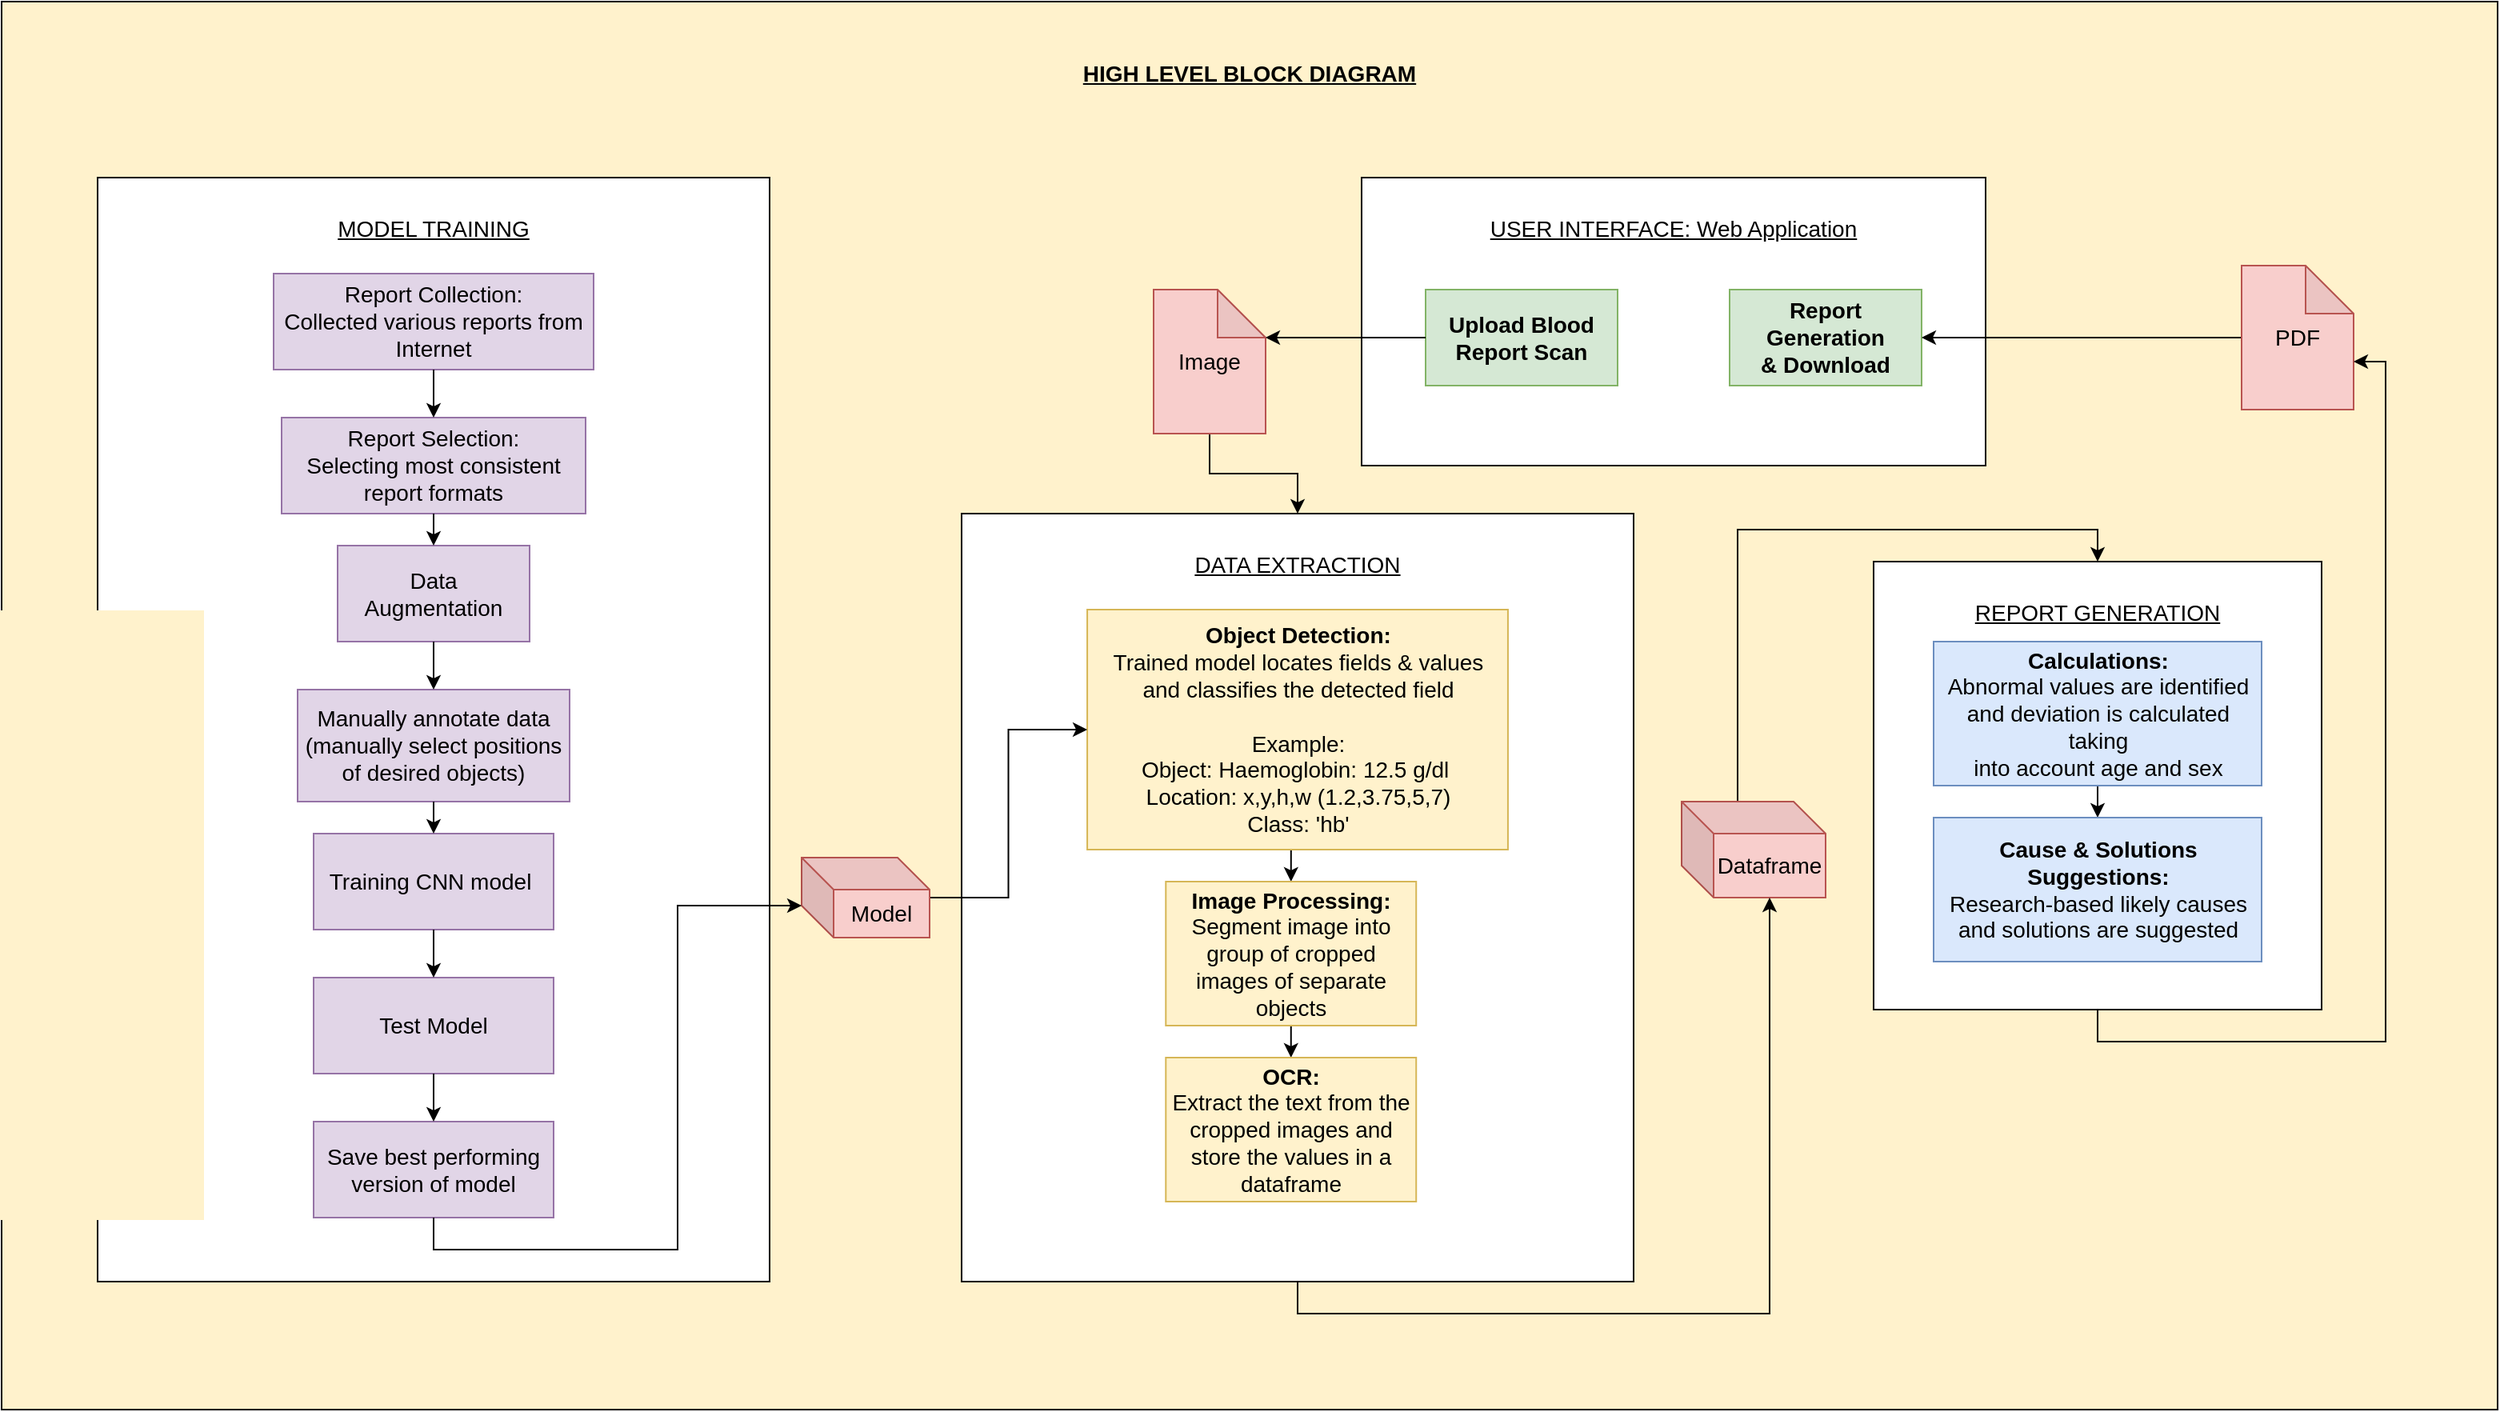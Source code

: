 <mxfile version="21.1.5" type="device" pages="3">
  <diagram name="BlockDiagram" id="-w0it-JX62FJ3vuO96YZ">
    <mxGraphModel dx="2464" dy="2055" grid="1" gridSize="10" guides="1" tooltips="1" connect="1" arrows="1" fold="1" page="1" pageScale="1" pageWidth="850" pageHeight="1100" math="0" shadow="0">
      <root>
        <mxCell id="0" />
        <mxCell id="1" parent="0" />
        <mxCell id="vySa6Y8cVNY4edWB1ZwU-48" value="" style="group" parent="1" vertex="1" connectable="0">
          <mxGeometry x="-480" y="-80" width="1560" height="880" as="geometry" />
        </mxCell>
        <mxCell id="vySa6Y8cVNY4edWB1ZwU-1" value="" style="rounded=0;whiteSpace=wrap;html=1;fillColor=#FFF2CC;fontSize=14;" parent="vySa6Y8cVNY4edWB1ZwU-48" vertex="1">
          <mxGeometry width="1560" height="880" as="geometry" />
        </mxCell>
        <mxCell id="vySa6Y8cVNY4edWB1ZwU-2" value="" style="group;fillColor=#DAE8FC;strokeColor=#6c8ebf;fontSize=14;" parent="vySa6Y8cVNY4edWB1ZwU-48" vertex="1" connectable="0">
          <mxGeometry x="850" y="110" width="390" height="180" as="geometry" />
        </mxCell>
        <mxCell id="vySa6Y8cVNY4edWB1ZwU-3" value="" style="group;fillColor=#f8cecc;strokeColor=#b85450;fontSize=14;" parent="vySa6Y8cVNY4edWB1ZwU-2" vertex="1" connectable="0">
          <mxGeometry width="390" height="180" as="geometry" />
        </mxCell>
        <mxCell id="vySa6Y8cVNY4edWB1ZwU-4" value="&lt;u style=&quot;font-size: 14px;&quot;&gt;&lt;br style=&quot;font-size: 14px;&quot;&gt;USER INTERFACE: Web Application&lt;/u&gt;" style="rounded=0;whiteSpace=wrap;html=1;verticalAlign=top;fontSize=14;" parent="vySa6Y8cVNY4edWB1ZwU-3" vertex="1">
          <mxGeometry width="390" height="180" as="geometry" />
        </mxCell>
        <mxCell id="vySa6Y8cVNY4edWB1ZwU-5" value="&lt;b style=&quot;font-size: 14px;&quot;&gt;Upload Blood &lt;br style=&quot;font-size: 14px;&quot;&gt;Report Scan&lt;/b&gt;" style="rounded=0;whiteSpace=wrap;html=1;fillColor=#d5e8d4;strokeColor=#82b366;fontSize=14;" parent="vySa6Y8cVNY4edWB1ZwU-3" vertex="1">
          <mxGeometry x="40" y="70" width="120" height="60" as="geometry" />
        </mxCell>
        <mxCell id="vySa6Y8cVNY4edWB1ZwU-6" value="&lt;b style=&quot;font-size: 14px;&quot;&gt;Report Generation &lt;br style=&quot;font-size: 14px;&quot;&gt;&amp;amp; Download&lt;/b&gt;" style="rounded=0;whiteSpace=wrap;html=1;fillColor=#d5e8d4;strokeColor=#82b366;fontSize=14;" parent="vySa6Y8cVNY4edWB1ZwU-3" vertex="1">
          <mxGeometry x="230" y="70" width="120" height="60" as="geometry" />
        </mxCell>
        <mxCell id="vySa6Y8cVNY4edWB1ZwU-7" value="" style="group;fontSize=14;" parent="vySa6Y8cVNY4edWB1ZwU-48" vertex="1" connectable="0">
          <mxGeometry x="600" y="320" width="420" height="480" as="geometry" />
        </mxCell>
        <mxCell id="vySa6Y8cVNY4edWB1ZwU-8" value="" style="group;fontSize=14;" parent="vySa6Y8cVNY4edWB1ZwU-7" vertex="1" connectable="0">
          <mxGeometry width="420" height="480" as="geometry" />
        </mxCell>
        <mxCell id="vySa6Y8cVNY4edWB1ZwU-9" value="&lt;u style=&quot;font-size: 14px;&quot;&gt;&lt;br style=&quot;font-size: 14px;&quot;&gt;DATA EXTRACTION&lt;/u&gt;" style="rounded=0;whiteSpace=wrap;html=1;verticalAlign=top;fontSize=14;" parent="vySa6Y8cVNY4edWB1ZwU-8" vertex="1">
          <mxGeometry width="420" height="480" as="geometry" />
        </mxCell>
        <mxCell id="vySa6Y8cVNY4edWB1ZwU-10" style="edgeStyle=orthogonalEdgeStyle;rounded=0;orthogonalLoop=1;jettySize=auto;html=1;exitX=0.5;exitY=1;exitDx=0;exitDy=0;entryX=0.5;entryY=0;entryDx=0;entryDy=0;fontSize=14;" parent="vySa6Y8cVNY4edWB1ZwU-8" source="vySa6Y8cVNY4edWB1ZwU-11" target="vySa6Y8cVNY4edWB1ZwU-13" edge="1">
          <mxGeometry relative="1" as="geometry" />
        </mxCell>
        <mxCell id="vySa6Y8cVNY4edWB1ZwU-11" value="&lt;b style=&quot;font-size: 14px;&quot;&gt;Object Detection:&lt;/b&gt; &lt;br style=&quot;font-size: 14px;&quot;&gt;Trained model locates fields &amp;amp; values and classifies the detected field&lt;br style=&quot;font-size: 14px;&quot;&gt;&lt;br style=&quot;font-size: 14px;&quot;&gt;Example:&lt;br style=&quot;font-size: 14px;&quot;&gt;Object: Haemoglobin: 12.5 g/dl&amp;nbsp;&lt;br style=&quot;font-size: 14px;&quot;&gt;Location: x,y,h,w (1.2,3.75,5,7)&lt;br style=&quot;font-size: 14px;&quot;&gt;Class: &#39;hb&#39;" style="rounded=0;whiteSpace=wrap;html=1;fillColor=#fff2cc;strokeColor=#d6b656;fontSize=14;spacing=5;" parent="vySa6Y8cVNY4edWB1ZwU-8" vertex="1">
          <mxGeometry x="78.53" y="60" width="262.94" height="150" as="geometry" />
        </mxCell>
        <mxCell id="vySa6Y8cVNY4edWB1ZwU-12" style="edgeStyle=orthogonalEdgeStyle;rounded=0;orthogonalLoop=1;jettySize=auto;html=1;exitX=0.5;exitY=1;exitDx=0;exitDy=0;entryX=0.5;entryY=0;entryDx=0;entryDy=0;fontSize=14;" parent="vySa6Y8cVNY4edWB1ZwU-8" source="vySa6Y8cVNY4edWB1ZwU-13" target="vySa6Y8cVNY4edWB1ZwU-14" edge="1">
          <mxGeometry relative="1" as="geometry" />
        </mxCell>
        <mxCell id="vySa6Y8cVNY4edWB1ZwU-13" value="&lt;b style=&quot;font-size: 14px;&quot;&gt;Image Processing: &lt;/b&gt;&lt;br style=&quot;font-size: 14px;&quot;&gt;Segment image into group of cropped images of separate objects" style="rounded=0;whiteSpace=wrap;html=1;fillColor=#fff2cc;strokeColor=#d6b656;fontSize=14;" parent="vySa6Y8cVNY4edWB1ZwU-8" vertex="1">
          <mxGeometry x="127.647" y="230" width="156.471" height="90" as="geometry" />
        </mxCell>
        <mxCell id="vySa6Y8cVNY4edWB1ZwU-14" value="&lt;b style=&quot;font-size: 14px;&quot;&gt;OCR:&lt;/b&gt; &lt;br style=&quot;font-size: 14px;&quot;&gt;Extract the text from the cropped images and store the values in a dataframe" style="rounded=0;whiteSpace=wrap;html=1;fillColor=#fff2cc;strokeColor=#d6b656;fontSize=14;" parent="vySa6Y8cVNY4edWB1ZwU-8" vertex="1">
          <mxGeometry x="127.647" y="340" width="156.471" height="90" as="geometry" />
        </mxCell>
        <mxCell id="vySa6Y8cVNY4edWB1ZwU-15" value="" style="group;fillColor=#d5e8d4;strokeColor=#82b366;fillStyle=solid;fontSize=14;" parent="vySa6Y8cVNY4edWB1ZwU-48" vertex="1" connectable="0">
          <mxGeometry x="1170" y="350" width="280" height="280" as="geometry" />
        </mxCell>
        <mxCell id="vySa6Y8cVNY4edWB1ZwU-16" value="&lt;u style=&quot;font-size: 14px;&quot;&gt;&lt;br style=&quot;font-size: 14px;&quot;&gt;REPORT GENERATION&lt;/u&gt;" style="rounded=0;whiteSpace=wrap;html=1;verticalAlign=top;fontSize=14;" parent="vySa6Y8cVNY4edWB1ZwU-15" vertex="1">
          <mxGeometry width="280" height="280" as="geometry" />
        </mxCell>
        <mxCell id="vySa6Y8cVNY4edWB1ZwU-17" style="edgeStyle=orthogonalEdgeStyle;rounded=0;orthogonalLoop=1;jettySize=auto;html=1;exitX=0.5;exitY=1;exitDx=0;exitDy=0;entryX=0.5;entryY=0;entryDx=0;entryDy=0;fontSize=14;" parent="vySa6Y8cVNY4edWB1ZwU-15" source="vySa6Y8cVNY4edWB1ZwU-18" target="vySa6Y8cVNY4edWB1ZwU-19" edge="1">
          <mxGeometry relative="1" as="geometry" />
        </mxCell>
        <mxCell id="vySa6Y8cVNY4edWB1ZwU-18" value="&lt;b style=&quot;font-size: 14px;&quot;&gt;Calculations: &lt;br style=&quot;font-size: 14px;&quot;&gt;&lt;/b&gt;Abnormal values are identified &lt;br style=&quot;font-size: 14px;&quot;&gt;and deviation is calculated taking &lt;br style=&quot;font-size: 14px;&quot;&gt;into account age and sex" style="rounded=0;whiteSpace=wrap;html=1;fillColor=#dae8fc;strokeColor=#6c8ebf;fontSize=14;" parent="vySa6Y8cVNY4edWB1ZwU-15" vertex="1">
          <mxGeometry x="37.5" y="50" width="205" height="90" as="geometry" />
        </mxCell>
        <mxCell id="vySa6Y8cVNY4edWB1ZwU-19" value="&lt;b style=&quot;font-size: 14px;&quot;&gt;Cause &amp;amp; Solutions Suggestions: &lt;br style=&quot;font-size: 14px;&quot;&gt;&lt;/b&gt;Research-based likely causes and solutions are suggested" style="rounded=0;whiteSpace=wrap;html=1;fillColor=#dae8fc;strokeColor=#6c8ebf;fontSize=14;" parent="vySa6Y8cVNY4edWB1ZwU-15" vertex="1">
          <mxGeometry x="37.5" y="160" width="205" height="90" as="geometry" />
        </mxCell>
        <mxCell id="vySa6Y8cVNY4edWB1ZwU-20" style="edgeStyle=orthogonalEdgeStyle;rounded=0;orthogonalLoop=1;jettySize=auto;html=1;exitX=0.5;exitY=1;exitDx=0;exitDy=0;exitPerimeter=0;fontSize=14;" parent="vySa6Y8cVNY4edWB1ZwU-48" source="vySa6Y8cVNY4edWB1ZwU-21" target="vySa6Y8cVNY4edWB1ZwU-9" edge="1">
          <mxGeometry relative="1" as="geometry" />
        </mxCell>
        <mxCell id="vySa6Y8cVNY4edWB1ZwU-21" value="Image" style="shape=note;whiteSpace=wrap;html=1;backgroundOutline=1;darkOpacity=0.05;fillColor=#f8cecc;strokeColor=#b85450;fontSize=14;" parent="vySa6Y8cVNY4edWB1ZwU-48" vertex="1">
          <mxGeometry x="720" y="180" width="70" height="90" as="geometry" />
        </mxCell>
        <mxCell id="vySa6Y8cVNY4edWB1ZwU-22" style="edgeStyle=orthogonalEdgeStyle;rounded=0;orthogonalLoop=1;jettySize=auto;html=1;entryX=1;entryY=0.5;entryDx=0;entryDy=0;fontSize=14;" parent="vySa6Y8cVNY4edWB1ZwU-48" source="vySa6Y8cVNY4edWB1ZwU-23" target="vySa6Y8cVNY4edWB1ZwU-6" edge="1">
          <mxGeometry relative="1" as="geometry" />
        </mxCell>
        <mxCell id="vySa6Y8cVNY4edWB1ZwU-23" value="PDF" style="shape=note;whiteSpace=wrap;html=1;backgroundOutline=1;darkOpacity=0.05;fillColor=#f8cecc;strokeColor=#b85450;fontSize=14;" parent="vySa6Y8cVNY4edWB1ZwU-48" vertex="1">
          <mxGeometry x="1400" y="165" width="70" height="90" as="geometry" />
        </mxCell>
        <mxCell id="vySa6Y8cVNY4edWB1ZwU-24" style="edgeStyle=orthogonalEdgeStyle;rounded=0;orthogonalLoop=1;jettySize=auto;html=1;exitX=0;exitY=0;exitDx=35;exitDy=0;exitPerimeter=0;entryX=0.5;entryY=0;entryDx=0;entryDy=0;fontSize=14;" parent="vySa6Y8cVNY4edWB1ZwU-48" source="vySa6Y8cVNY4edWB1ZwU-25" target="vySa6Y8cVNY4edWB1ZwU-16" edge="1">
          <mxGeometry relative="1" as="geometry" />
        </mxCell>
        <mxCell id="vySa6Y8cVNY4edWB1ZwU-25" value="Dataframe" style="shape=cube;whiteSpace=wrap;html=1;boundedLbl=1;backgroundOutline=1;darkOpacity=0.05;darkOpacity2=0.1;fillColor=#f8cecc;strokeColor=#b85450;fontSize=14;" parent="vySa6Y8cVNY4edWB1ZwU-48" vertex="1">
          <mxGeometry x="1050" y="500" width="90" height="60" as="geometry" />
        </mxCell>
        <mxCell id="vySa6Y8cVNY4edWB1ZwU-26" style="edgeStyle=orthogonalEdgeStyle;rounded=0;orthogonalLoop=1;jettySize=auto;html=1;exitX=0;exitY=0.5;exitDx=0;exitDy=0;entryX=0;entryY=0;entryDx=70;entryDy=30;entryPerimeter=0;fontSize=14;" parent="vySa6Y8cVNY4edWB1ZwU-48" source="vySa6Y8cVNY4edWB1ZwU-5" target="vySa6Y8cVNY4edWB1ZwU-21" edge="1">
          <mxGeometry relative="1" as="geometry" />
        </mxCell>
        <mxCell id="vySa6Y8cVNY4edWB1ZwU-27" style="edgeStyle=orthogonalEdgeStyle;rounded=0;orthogonalLoop=1;jettySize=auto;html=1;exitX=0.5;exitY=1;exitDx=0;exitDy=0;entryX=0;entryY=0;entryDx=55;entryDy=60;entryPerimeter=0;fontSize=14;" parent="vySa6Y8cVNY4edWB1ZwU-48" source="vySa6Y8cVNY4edWB1ZwU-9" target="vySa6Y8cVNY4edWB1ZwU-25" edge="1">
          <mxGeometry relative="1" as="geometry" />
        </mxCell>
        <mxCell id="vySa6Y8cVNY4edWB1ZwU-28" style="edgeStyle=orthogonalEdgeStyle;rounded=0;orthogonalLoop=1;jettySize=auto;html=1;exitX=0.5;exitY=1;exitDx=0;exitDy=0;entryX=0;entryY=0;entryDx=70;entryDy=60;entryPerimeter=0;fontSize=14;" parent="vySa6Y8cVNY4edWB1ZwU-48" source="vySa6Y8cVNY4edWB1ZwU-16" target="vySa6Y8cVNY4edWB1ZwU-23" edge="1">
          <mxGeometry relative="1" as="geometry">
            <mxPoint x="1440" y="270" as="targetPoint" />
          </mxGeometry>
        </mxCell>
        <mxCell id="vySa6Y8cVNY4edWB1ZwU-29" value="&lt;b style=&quot;font-size: 14px;&quot;&gt;&lt;font style=&quot;font-size: 14px;&quot;&gt;HIGH LEVEL BLOCK DIAGRAM&lt;/font&gt;&lt;/b&gt;" style="text;strokeColor=none;align=center;fillColor=none;html=1;verticalAlign=middle;whiteSpace=wrap;rounded=0;fontStyle=4;fontSize=14;" parent="vySa6Y8cVNY4edWB1ZwU-48" vertex="1">
          <mxGeometry x="635" y="30" width="290" height="30" as="geometry" />
        </mxCell>
        <mxCell id="vySa6Y8cVNY4edWB1ZwU-30" value="" style="group;fontSize=14;" parent="vySa6Y8cVNY4edWB1ZwU-48" vertex="1" connectable="0">
          <mxGeometry x="60" y="110" width="420" height="690" as="geometry" />
        </mxCell>
        <mxCell id="vySa6Y8cVNY4edWB1ZwU-31" value="&lt;u style=&quot;font-size: 14px;&quot;&gt;&lt;br style=&quot;font-size: 14px;&quot;&gt;MODEL TRAINING&lt;/u&gt;" style="rounded=0;whiteSpace=wrap;html=1;verticalAlign=top;fontSize=14;" parent="vySa6Y8cVNY4edWB1ZwU-30" vertex="1">
          <mxGeometry width="420" height="690" as="geometry" />
        </mxCell>
        <mxCell id="vySa6Y8cVNY4edWB1ZwU-32" value="Report Collection:&lt;br style=&quot;font-size: 14px;&quot;&gt;Collected various reports from Internet" style="rounded=0;whiteSpace=wrap;html=1;fillColor=#e1d5e7;strokeColor=#9673a6;fontSize=14;" parent="vySa6Y8cVNY4edWB1ZwU-30" vertex="1">
          <mxGeometry x="110" y="60" width="200" height="60" as="geometry" />
        </mxCell>
        <mxCell id="vySa6Y8cVNY4edWB1ZwU-33" value="Report Selection:&lt;br style=&quot;font-size: 14px;&quot;&gt;Selecting most consistent report formats" style="rounded=0;whiteSpace=wrap;html=1;fillColor=#e1d5e7;strokeColor=#9673a6;fontSize=14;" parent="vySa6Y8cVNY4edWB1ZwU-30" vertex="1">
          <mxGeometry x="115" y="150" width="190" height="60" as="geometry" />
        </mxCell>
        <mxCell id="vySa6Y8cVNY4edWB1ZwU-34" style="edgeStyle=orthogonalEdgeStyle;rounded=0;orthogonalLoop=1;jettySize=auto;html=1;exitX=0.5;exitY=1;exitDx=0;exitDy=0;entryX=0.5;entryY=0;entryDx=0;entryDy=0;fontSize=14;" parent="vySa6Y8cVNY4edWB1ZwU-30" source="vySa6Y8cVNY4edWB1ZwU-32" target="vySa6Y8cVNY4edWB1ZwU-33" edge="1">
          <mxGeometry relative="1" as="geometry" />
        </mxCell>
        <mxCell id="vySa6Y8cVNY4edWB1ZwU-35" value="Data Augmentation" style="rounded=0;whiteSpace=wrap;html=1;fillColor=#e1d5e7;strokeColor=#9673a6;fontSize=14;" parent="vySa6Y8cVNY4edWB1ZwU-30" vertex="1">
          <mxGeometry x="150" y="230" width="120" height="60" as="geometry" />
        </mxCell>
        <mxCell id="vySa6Y8cVNY4edWB1ZwU-36" style="edgeStyle=orthogonalEdgeStyle;rounded=0;orthogonalLoop=1;jettySize=auto;html=1;exitX=0.5;exitY=1;exitDx=0;exitDy=0;entryX=0.5;entryY=0;entryDx=0;entryDy=0;fontSize=14;" parent="vySa6Y8cVNY4edWB1ZwU-30" source="vySa6Y8cVNY4edWB1ZwU-33" target="vySa6Y8cVNY4edWB1ZwU-35" edge="1">
          <mxGeometry relative="1" as="geometry" />
        </mxCell>
        <mxCell id="vySa6Y8cVNY4edWB1ZwU-37" value="Manually annotate data (manually select positions of desired objects)" style="rounded=0;whiteSpace=wrap;html=1;fillColor=#e1d5e7;strokeColor=#9673a6;fontSize=14;" parent="vySa6Y8cVNY4edWB1ZwU-30" vertex="1">
          <mxGeometry x="125" y="320" width="170" height="70" as="geometry" />
        </mxCell>
        <mxCell id="vySa6Y8cVNY4edWB1ZwU-38" style="edgeStyle=orthogonalEdgeStyle;rounded=0;orthogonalLoop=1;jettySize=auto;html=1;exitX=0.5;exitY=1;exitDx=0;exitDy=0;entryX=0.5;entryY=0;entryDx=0;entryDy=0;fontSize=14;" parent="vySa6Y8cVNY4edWB1ZwU-30" source="vySa6Y8cVNY4edWB1ZwU-35" target="vySa6Y8cVNY4edWB1ZwU-37" edge="1">
          <mxGeometry relative="1" as="geometry" />
        </mxCell>
        <mxCell id="vySa6Y8cVNY4edWB1ZwU-39" value="Training CNN model&amp;nbsp;" style="rounded=0;whiteSpace=wrap;html=1;fillColor=#e1d5e7;strokeColor=#9673a6;fontSize=14;" parent="vySa6Y8cVNY4edWB1ZwU-30" vertex="1">
          <mxGeometry x="135" y="410" width="150" height="60" as="geometry" />
        </mxCell>
        <mxCell id="vySa6Y8cVNY4edWB1ZwU-40" style="edgeStyle=orthogonalEdgeStyle;rounded=0;orthogonalLoop=1;jettySize=auto;html=1;exitX=0.5;exitY=1;exitDx=0;exitDy=0;entryX=0.5;entryY=0;entryDx=0;entryDy=0;fontSize=14;" parent="vySa6Y8cVNY4edWB1ZwU-30" source="vySa6Y8cVNY4edWB1ZwU-37" target="vySa6Y8cVNY4edWB1ZwU-39" edge="1">
          <mxGeometry relative="1" as="geometry" />
        </mxCell>
        <mxCell id="vySa6Y8cVNY4edWB1ZwU-41" value="Test Model" style="rounded=0;whiteSpace=wrap;html=1;fillColor=#e1d5e7;strokeColor=#9673a6;fontSize=14;" parent="vySa6Y8cVNY4edWB1ZwU-30" vertex="1">
          <mxGeometry x="135" y="500" width="150" height="60" as="geometry" />
        </mxCell>
        <mxCell id="vySa6Y8cVNY4edWB1ZwU-42" style="edgeStyle=orthogonalEdgeStyle;rounded=0;orthogonalLoop=1;jettySize=auto;html=1;exitX=0.5;exitY=1;exitDx=0;exitDy=0;entryX=0.5;entryY=0;entryDx=0;entryDy=0;fontSize=14;" parent="vySa6Y8cVNY4edWB1ZwU-30" source="vySa6Y8cVNY4edWB1ZwU-39" target="vySa6Y8cVNY4edWB1ZwU-41" edge="1">
          <mxGeometry relative="1" as="geometry" />
        </mxCell>
        <mxCell id="vySa6Y8cVNY4edWB1ZwU-43" value="Save best performing version of model" style="rounded=0;whiteSpace=wrap;html=1;fillColor=#e1d5e7;strokeColor=#9673a6;fontSize=14;" parent="vySa6Y8cVNY4edWB1ZwU-30" vertex="1">
          <mxGeometry x="135" y="590" width="150" height="60" as="geometry" />
        </mxCell>
        <mxCell id="vySa6Y8cVNY4edWB1ZwU-44" style="edgeStyle=orthogonalEdgeStyle;rounded=0;orthogonalLoop=1;jettySize=auto;html=1;exitX=0.5;exitY=1;exitDx=0;exitDy=0;entryX=0.5;entryY=0;entryDx=0;entryDy=0;fontSize=14;" parent="vySa6Y8cVNY4edWB1ZwU-30" source="vySa6Y8cVNY4edWB1ZwU-41" target="vySa6Y8cVNY4edWB1ZwU-43" edge="1">
          <mxGeometry relative="1" as="geometry" />
        </mxCell>
        <mxCell id="vySa6Y8cVNY4edWB1ZwU-45" style="edgeStyle=orthogonalEdgeStyle;rounded=0;orthogonalLoop=1;jettySize=auto;html=1;entryX=0;entryY=0.5;entryDx=0;entryDy=0;fontSize=14;" parent="vySa6Y8cVNY4edWB1ZwU-48" source="vySa6Y8cVNY4edWB1ZwU-46" target="vySa6Y8cVNY4edWB1ZwU-11" edge="1">
          <mxGeometry relative="1" as="geometry" />
        </mxCell>
        <mxCell id="vySa6Y8cVNY4edWB1ZwU-46" value="Model" style="shape=cube;whiteSpace=wrap;html=1;boundedLbl=1;backgroundOutline=1;darkOpacity=0.05;darkOpacity2=0.1;fillColor=#f8cecc;strokeColor=#b85450;fontSize=14;" parent="vySa6Y8cVNY4edWB1ZwU-48" vertex="1">
          <mxGeometry x="500" y="535" width="80" height="50" as="geometry" />
        </mxCell>
        <mxCell id="vySa6Y8cVNY4edWB1ZwU-47" style="edgeStyle=orthogonalEdgeStyle;rounded=0;orthogonalLoop=1;jettySize=auto;html=1;exitX=0.5;exitY=1;exitDx=0;exitDy=0;entryX=0;entryY=0;entryDx=0;entryDy=30;entryPerimeter=0;fontSize=14;" parent="vySa6Y8cVNY4edWB1ZwU-48" source="vySa6Y8cVNY4edWB1ZwU-43" target="vySa6Y8cVNY4edWB1ZwU-46" edge="1">
          <mxGeometry relative="1" as="geometry" />
        </mxCell>
      </root>
    </mxGraphModel>
  </diagram>
  <diagram id="EFKzNHxw1kp1smB3JLVh" name="ClassDiagram">
    <mxGraphModel dx="2349" dy="1987" grid="1" gridSize="10" guides="1" tooltips="1" connect="1" arrows="1" fold="1" page="1" pageScale="1" pageWidth="850" pageHeight="1100" math="0" shadow="0">
      <root>
        <mxCell id="0" />
        <mxCell id="1" parent="0" />
        <mxCell id="wWRGcco-_Qgq0vjqzlyI-1" value="" style="rounded=0;whiteSpace=wrap;html=1;fillColor=#FFF2CC;fontSize=14;" parent="1" vertex="1">
          <mxGeometry x="-630" y="-110" width="1750" height="1010" as="geometry" />
        </mxCell>
        <mxCell id="wWRGcco-_Qgq0vjqzlyI-2" value="" style="group;fillColor=#DAE8FC;strokeColor=#6c8ebf;fontSize=14;" parent="1" vertex="1" connectable="0">
          <mxGeometry x="500" y="-10" width="410" height="210" as="geometry" />
        </mxCell>
        <mxCell id="wWRGcco-_Qgq0vjqzlyI-3" value="" style="group;fillColor=#f8cecc;strokeColor=#b85450;fontSize=14;" parent="wWRGcco-_Qgq0vjqzlyI-2" vertex="1" connectable="0">
          <mxGeometry width="410" height="210" as="geometry" />
        </mxCell>
        <mxCell id="wWRGcco-_Qgq0vjqzlyI-4" value="&lt;span style=&quot;font-size: 14px;&quot;&gt;&lt;br style=&quot;font-size: 14px;&quot;&gt;&lt;u&gt;USER INTERFACE: Web Application&lt;/u&gt;&lt;br&gt;&lt;br&gt;&lt;/span&gt;" style="rounded=0;whiteSpace=wrap;html=1;verticalAlign=top;fontSize=14;" parent="wWRGcco-_Qgq0vjqzlyI-3" vertex="1">
          <mxGeometry width="410" height="210" as="geometry" />
        </mxCell>
        <mxCell id="1__zICVQzKlzmBsEgXCl-1" value="Upload Image" style="swimlane;fontStyle=1;align=center;verticalAlign=top;childLayout=stackLayout;horizontal=1;startSize=26;horizontalStack=0;resizeParent=1;resizeParentMax=0;resizeLast=0;collapsible=1;marginBottom=0;whiteSpace=wrap;html=1;fillColor=#d5e8d4;strokeColor=#82b366;" parent="wWRGcco-_Qgq0vjqzlyI-3" vertex="1">
          <mxGeometry x="31.538" y="74.118" width="168.205" height="100.118" as="geometry" />
        </mxCell>
        <mxCell id="1__zICVQzKlzmBsEgXCl-2" value="+ image: JPG file" style="text;strokeColor=none;fillColor=none;align=left;verticalAlign=top;spacingLeft=4;spacingRight=4;overflow=hidden;rotatable=0;points=[[0,0.5],[1,0.5]];portConstraint=eastwest;whiteSpace=wrap;html=1;" parent="1__zICVQzKlzmBsEgXCl-1" vertex="1">
          <mxGeometry y="26" width="168.205" height="32.118" as="geometry" />
        </mxCell>
        <mxCell id="1__zICVQzKlzmBsEgXCl-3" value="" style="line;strokeWidth=1;fillColor=none;align=left;verticalAlign=middle;spacingTop=-1;spacingLeft=3;spacingRight=3;rotatable=0;labelPosition=right;points=[];portConstraint=eastwest;strokeColor=inherit;" parent="1__zICVQzKlzmBsEgXCl-1" vertex="1">
          <mxGeometry y="58.118" width="168.205" height="9.882" as="geometry" />
        </mxCell>
        <mxCell id="1__zICVQzKlzmBsEgXCl-4" value="+ uploadImage(image)" style="text;strokeColor=none;fillColor=none;align=left;verticalAlign=top;spacingLeft=4;spacingRight=4;overflow=hidden;rotatable=0;points=[[0,0.5],[1,0.5]];portConstraint=eastwest;whiteSpace=wrap;html=1;" parent="1__zICVQzKlzmBsEgXCl-1" vertex="1">
          <mxGeometry y="68" width="168.205" height="32.118" as="geometry" />
        </mxCell>
        <mxCell id="1__zICVQzKlzmBsEgXCl-5" value="Report Generation" style="swimlane;fontStyle=1;align=center;verticalAlign=top;childLayout=stackLayout;horizontal=1;startSize=26;horizontalStack=0;resizeParent=1;resizeParentMax=0;resizeLast=0;collapsible=1;marginBottom=0;whiteSpace=wrap;html=1;fillColor=#d5e8d4;strokeColor=#82b366;" parent="wWRGcco-_Qgq0vjqzlyI-3" vertex="1">
          <mxGeometry x="210" y="64.18" width="180" height="120" as="geometry" />
        </mxCell>
        <mxCell id="1__zICVQzKlzmBsEgXCl-6" value="+ report: String&lt;br&gt;+ report_pdf: pdf file" style="text;strokeColor=none;fillColor=none;align=left;verticalAlign=top;spacingLeft=4;spacingRight=4;overflow=hidden;rotatable=0;points=[[0,0.5],[1,0.5]];portConstraint=eastwest;whiteSpace=wrap;html=1;" parent="1__zICVQzKlzmBsEgXCl-5" vertex="1">
          <mxGeometry y="26" width="180" height="44" as="geometry" />
        </mxCell>
        <mxCell id="1__zICVQzKlzmBsEgXCl-7" value="" style="line;strokeWidth=1;fillColor=none;align=left;verticalAlign=middle;spacingTop=-1;spacingLeft=3;spacingRight=3;rotatable=0;labelPosition=right;points=[];portConstraint=eastwest;strokeColor=inherit;" parent="1__zICVQzKlzmBsEgXCl-5" vertex="1">
          <mxGeometry y="70" width="180" height="8" as="geometry" />
        </mxCell>
        <mxCell id="1__zICVQzKlzmBsEgXCl-8" value="+create_pdf(report)&lt;br&gt;+download_pdf(report_pdf)" style="text;strokeColor=none;fillColor=none;align=left;verticalAlign=top;spacingLeft=4;spacingRight=4;overflow=hidden;rotatable=0;points=[[0,0.5],[1,0.5]];portConstraint=eastwest;whiteSpace=wrap;html=1;" parent="1__zICVQzKlzmBsEgXCl-5" vertex="1">
          <mxGeometry y="78" width="180" height="42" as="geometry" />
        </mxCell>
        <mxCell id="wWRGcco-_Qgq0vjqzlyI-7" value="" style="group;fontSize=14;" parent="1" vertex="1" connectable="0">
          <mxGeometry x="120" y="240" width="420" height="600" as="geometry" />
        </mxCell>
        <mxCell id="wWRGcco-_Qgq0vjqzlyI-8" value="" style="group;fontSize=14;" parent="wWRGcco-_Qgq0vjqzlyI-7" vertex="1" connectable="0">
          <mxGeometry width="420" height="600" as="geometry" />
        </mxCell>
        <mxCell id="wWRGcco-_Qgq0vjqzlyI-9" value="&lt;u style=&quot;font-size: 14px;&quot;&gt;&lt;br style=&quot;font-size: 14px;&quot;&gt;DATA EXTRACTION&lt;/u&gt;" style="rounded=0;whiteSpace=wrap;html=1;verticalAlign=top;fontSize=14;" parent="wWRGcco-_Qgq0vjqzlyI-8" vertex="1">
          <mxGeometry width="420" height="600" as="geometry" />
        </mxCell>
        <mxCell id="VNDOCuLY1nb_13rOftg5-10" style="edgeStyle=orthogonalEdgeStyle;rounded=0;orthogonalLoop=1;jettySize=auto;html=1;exitX=0;exitY=0.5;exitDx=0;exitDy=0;entryX=0;entryY=0.291;entryDx=0;entryDy=0;entryPerimeter=0;" parent="wWRGcco-_Qgq0vjqzlyI-8" source="1__zICVQzKlzmBsEgXCl-68" target="1__zICVQzKlzmBsEgXCl-73" edge="1">
          <mxGeometry relative="1" as="geometry">
            <Array as="points">
              <mxPoint x="86" y="200" />
              <mxPoint x="66" y="200" />
              <mxPoint x="66" y="283" />
            </Array>
          </mxGeometry>
        </mxCell>
        <mxCell id="1__zICVQzKlzmBsEgXCl-68" value="Object Detection" style="swimlane;fontStyle=1;align=center;verticalAlign=top;childLayout=stackLayout;horizontal=1;startSize=26;horizontalStack=0;resizeParent=1;resizeParentMax=0;resizeLast=0;collapsible=1;marginBottom=0;whiteSpace=wrap;html=1;fillColor=#d5e8d4;strokeColor=#82b366;" parent="wWRGcco-_Qgq0vjqzlyI-8" vertex="1">
          <mxGeometry x="85.88" y="47.619" width="240" height="165.048" as="geometry" />
        </mxCell>
        <mxCell id="1__zICVQzKlzmBsEgXCl-69" value="+ image: JPG file&lt;br&gt;+ saved_model: .pt file&lt;br&gt;+ detected_objects[]: json file&lt;br&gt;&lt;span style=&quot;&quot;&gt;&lt;span style=&quot;white-space: pre;&quot;&gt;&amp;nbsp;&amp;nbsp;&amp;nbsp;&amp;nbsp;&lt;/span&gt;&lt;/span&gt;+ coordinates[]: float array&lt;br&gt;&lt;span style=&quot;white-space: pre;&quot;&gt; &lt;/span&gt;+ [x, y, width, height]: float&amp;nbsp;&lt;br&gt;&lt;span style=&quot;&quot;&gt;&lt;span style=&quot;white-space: pre;&quot;&gt;&amp;nbsp;&amp;nbsp;&amp;nbsp;&amp;nbsp;&lt;/span&gt;&lt;/span&gt;+ class: String" style="text;strokeColor=none;fillColor=none;align=left;verticalAlign=top;spacingLeft=4;spacingRight=4;overflow=hidden;rotatable=0;points=[[0,0.5],[1,0.5]];portConstraint=eastwest;whiteSpace=wrap;html=1;" parent="1__zICVQzKlzmBsEgXCl-68" vertex="1">
          <mxGeometry y="26" width="240" height="99.048" as="geometry" />
        </mxCell>
        <mxCell id="1__zICVQzKlzmBsEgXCl-70" value="" style="line;strokeWidth=1;fillColor=none;align=left;verticalAlign=middle;spacingTop=-1;spacingLeft=3;spacingRight=3;rotatable=0;labelPosition=right;points=[];portConstraint=eastwest;strokeColor=inherit;" parent="1__zICVQzKlzmBsEgXCl-68" vertex="1">
          <mxGeometry y="125.048" width="240" height="9.412" as="geometry" />
        </mxCell>
        <mxCell id="1__zICVQzKlzmBsEgXCl-71" value="+ saved_model.detect(image)" style="text;strokeColor=none;fillColor=none;align=left;verticalAlign=top;spacingLeft=4;spacingRight=4;overflow=hidden;rotatable=0;points=[[0,0.5],[1,0.5]];portConstraint=eastwest;whiteSpace=wrap;html=1;" parent="1__zICVQzKlzmBsEgXCl-68" vertex="1">
          <mxGeometry y="134.459" width="240" height="30.588" as="geometry" />
        </mxCell>
        <mxCell id="1__zICVQzKlzmBsEgXCl-72" value="Image Processing" style="swimlane;fontStyle=1;align=center;verticalAlign=top;childLayout=stackLayout;horizontal=1;startSize=26;horizontalStack=0;resizeParent=1;resizeParentMax=0;resizeLast=0;collapsible=1;marginBottom=0;whiteSpace=wrap;html=1;fillColor=#d5e8d4;strokeColor=#82b366;" parent="wWRGcco-_Qgq0vjqzlyI-8" vertex="1">
          <mxGeometry x="77.06" y="228.571" width="265.88" height="165.048" as="geometry" />
        </mxCell>
        <mxCell id="1__zICVQzKlzmBsEgXCl-73" value="+ image: JPG file&lt;br&gt;+ detected_objects[]: json file&lt;br&gt;&lt;span style=&quot;&quot;&gt;&lt;span style=&quot;white-space: pre;&quot;&gt;&amp;nbsp;&amp;nbsp;&amp;nbsp;&amp;nbsp;&lt;/span&gt;&lt;/span&gt;+ coordinates[]: float array&lt;br&gt;&lt;span style=&quot;white-space: pre;&quot;&gt; &lt;/span&gt;+ [x, y, width, height]: float&amp;nbsp;&lt;br&gt;&lt;span style=&quot;&quot;&gt;&lt;span style=&quot;white-space: pre;&quot;&gt;&amp;nbsp;&amp;nbsp;&amp;nbsp;&amp;nbsp;&lt;/span&gt;&lt;/span&gt;+ class: String&lt;br&gt;+ cropped_images[]: JPG files" style="text;strokeColor=none;fillColor=none;align=left;verticalAlign=top;spacingLeft=4;spacingRight=4;overflow=hidden;rotatable=0;points=[[0,0.5],[1,0.5]];portConstraint=eastwest;whiteSpace=wrap;html=1;" parent="1__zICVQzKlzmBsEgXCl-72" vertex="1">
          <mxGeometry y="26" width="265.88" height="99.048" as="geometry" />
        </mxCell>
        <mxCell id="1__zICVQzKlzmBsEgXCl-74" value="" style="line;strokeWidth=1;fillColor=none;align=left;verticalAlign=middle;spacingTop=-1;spacingLeft=3;spacingRight=3;rotatable=0;labelPosition=right;points=[];portConstraint=eastwest;strokeColor=inherit;" parent="1__zICVQzKlzmBsEgXCl-72" vertex="1">
          <mxGeometry y="125.048" width="265.88" height="9.412" as="geometry" />
        </mxCell>
        <mxCell id="1__zICVQzKlzmBsEgXCl-75" value="+ crop(image, detected_objects.coordinates)" style="text;strokeColor=none;fillColor=none;align=left;verticalAlign=top;spacingLeft=4;spacingRight=4;overflow=hidden;rotatable=0;points=[[0,0.5],[1,0.5]];portConstraint=eastwest;whiteSpace=wrap;html=1;" parent="1__zICVQzKlzmBsEgXCl-72" vertex="1">
          <mxGeometry y="134.459" width="265.88" height="30.588" as="geometry" />
        </mxCell>
        <mxCell id="1__zICVQzKlzmBsEgXCl-77" value="OCR Text Extraction" style="swimlane;fontStyle=1;align=center;verticalAlign=top;childLayout=stackLayout;horizontal=1;startSize=26;horizontalStack=0;resizeParent=1;resizeParentMax=0;resizeLast=0;collapsible=1;marginBottom=0;whiteSpace=wrap;html=1;fillColor=#d5e8d4;strokeColor=#82b366;" parent="wWRGcco-_Qgq0vjqzlyI-8" vertex="1">
          <mxGeometry x="77.06" y="409.524" width="265.88" height="125.05" as="geometry" />
        </mxCell>
        <mxCell id="1__zICVQzKlzmBsEgXCl-78" value="+ ocr_model: EasyOCR model&lt;br&gt;+ cropped_images[]: JPG files&lt;br&gt;+ data: pandas DataFrame" style="text;strokeColor=none;fillColor=none;align=left;verticalAlign=top;spacingLeft=4;spacingRight=4;overflow=hidden;rotatable=0;points=[[0,0.5],[1,0.5]];portConstraint=eastwest;whiteSpace=wrap;html=1;" parent="1__zICVQzKlzmBsEgXCl-77" vertex="1">
          <mxGeometry y="26" width="265.88" height="60.952" as="geometry" />
        </mxCell>
        <mxCell id="1__zICVQzKlzmBsEgXCl-79" value="" style="line;strokeWidth=1;fillColor=none;align=left;verticalAlign=middle;spacingTop=-1;spacingLeft=3;spacingRight=3;rotatable=0;labelPosition=right;points=[];portConstraint=eastwest;strokeColor=inherit;" parent="1__zICVQzKlzmBsEgXCl-77" vertex="1">
          <mxGeometry y="86.952" width="265.88" height="9.412" as="geometry" />
        </mxCell>
        <mxCell id="1__zICVQzKlzmBsEgXCl-80" value="+ ocr_model(cropped_images[])" style="text;strokeColor=none;fillColor=none;align=left;verticalAlign=top;spacingLeft=4;spacingRight=4;overflow=hidden;rotatable=0;points=[[0,0.5],[1,0.5]];portConstraint=eastwest;whiteSpace=wrap;html=1;" parent="1__zICVQzKlzmBsEgXCl-77" vertex="1">
          <mxGeometry y="96.364" width="265.88" height="28.686" as="geometry" />
        </mxCell>
        <mxCell id="VNDOCuLY1nb_13rOftg5-11" style="edgeStyle=orthogonalEdgeStyle;rounded=0;orthogonalLoop=1;jettySize=auto;html=1;exitX=0;exitY=0.5;exitDx=0;exitDy=0;entryX=0;entryY=0.5;entryDx=0;entryDy=0;" parent="wWRGcco-_Qgq0vjqzlyI-8" source="1__zICVQzKlzmBsEgXCl-75" target="1__zICVQzKlzmBsEgXCl-78" edge="1">
          <mxGeometry relative="1" as="geometry" />
        </mxCell>
        <mxCell id="wWRGcco-_Qgq0vjqzlyI-15" value="" style="group;fillColor=#d5e8d4;strokeColor=#82b366;fillStyle=solid;fontSize=14;container=0;" parent="1" vertex="1" connectable="0">
          <mxGeometry x="670" y="260" width="310" height="440" as="geometry" />
        </mxCell>
        <mxCell id="wWRGcco-_Qgq0vjqzlyI-20" style="edgeStyle=orthogonalEdgeStyle;rounded=0;orthogonalLoop=1;jettySize=auto;html=1;exitX=0.5;exitY=1;exitDx=0;exitDy=0;exitPerimeter=0;fontSize=14;entryX=0.001;entryY=0.143;entryDx=0;entryDy=0;entryPerimeter=0;" parent="1" source="wWRGcco-_Qgq0vjqzlyI-21" target="1__zICVQzKlzmBsEgXCl-69" edge="1">
          <mxGeometry relative="1" as="geometry" />
        </mxCell>
        <mxCell id="wWRGcco-_Qgq0vjqzlyI-21" value="image: JPG file" style="shape=note;whiteSpace=wrap;html=1;backgroundOutline=1;darkOpacity=0.05;fillColor=#f8cecc;strokeColor=#b85450;fontSize=14;" parent="1" vertex="1">
          <mxGeometry x="150" y="61.18" width="70" height="90" as="geometry" />
        </mxCell>
        <mxCell id="wWRGcco-_Qgq0vjqzlyI-22" style="edgeStyle=orthogonalEdgeStyle;rounded=0;orthogonalLoop=1;jettySize=auto;html=1;entryX=1;entryY=0.5;entryDx=0;entryDy=0;fontSize=14;" parent="1" source="wWRGcco-_Qgq0vjqzlyI-23" target="wWRGcco-_Qgq0vjqzlyI-4" edge="1">
          <mxGeometry relative="1" as="geometry">
            <mxPoint x="730" y="130.004" as="targetPoint" />
          </mxGeometry>
        </mxCell>
        <mxCell id="wWRGcco-_Qgq0vjqzlyI-23" value="&lt;br&gt;report: String" style="shape=note;whiteSpace=wrap;html=1;backgroundOutline=1;darkOpacity=0.05;fillColor=#f8cecc;strokeColor=#b85450;fontSize=14;" parent="1" vertex="1">
          <mxGeometry x="980" y="50" width="70" height="90" as="geometry" />
        </mxCell>
        <mxCell id="wWRGcco-_Qgq0vjqzlyI-25" value="&lt;font style=&quot;font-size: 12px;&quot;&gt;data: Dataframe&lt;/font&gt;" style="shape=cube;whiteSpace=wrap;html=1;boundedLbl=1;backgroundOutline=1;darkOpacity=0.05;darkOpacity2=0.1;fillColor=#f8cecc;strokeColor=#b85450;fontSize=14;" parent="1" vertex="1">
          <mxGeometry x="570" y="420" width="90" height="60" as="geometry" />
        </mxCell>
        <mxCell id="wWRGcco-_Qgq0vjqzlyI-29" value="&lt;b style=&quot;font-size: 14px;&quot;&gt;&lt;font style=&quot;font-size: 14px;&quot;&gt;CLASS/OBJECT DIAGRAM&lt;/font&gt;&lt;/b&gt;" style="text;strokeColor=none;align=center;fillColor=none;html=1;verticalAlign=middle;whiteSpace=wrap;rounded=0;fontStyle=4;fontSize=14;" parent="1" vertex="1">
          <mxGeometry x="155" y="-90" width="290" height="30" as="geometry" />
        </mxCell>
        <mxCell id="GKp664hPOYIqAHE53bwp-34" style="edgeStyle=orthogonalEdgeStyle;rounded=0;orthogonalLoop=1;jettySize=auto;html=1;fontSize=14;" parent="1" source="GKp664hPOYIqAHE53bwp-32" target="1__zICVQzKlzmBsEgXCl-69" edge="1">
          <mxGeometry relative="1" as="geometry">
            <mxPoint x="200" y="350" as="targetPoint" />
            <Array as="points">
              <mxPoint x="100" y="845" />
              <mxPoint x="100" y="340" />
            </Array>
          </mxGeometry>
        </mxCell>
        <mxCell id="GKp664hPOYIqAHE53bwp-32" value="saved_model" style="shape=cube;whiteSpace=wrap;html=1;boundedLbl=1;backgroundOutline=1;darkOpacity=0.05;darkOpacity2=0.1;fillColor=#f8cecc;strokeColor=#b85450;fontSize=14;" parent="1" vertex="1">
          <mxGeometry x="-164.2" y="820" width="130" height="50" as="geometry" />
        </mxCell>
        <mxCell id="1__zICVQzKlzmBsEgXCl-36" value="&lt;u style=&quot;font-size: 14px;&quot;&gt;&lt;br style=&quot;font-size: 14px;&quot;&gt;MODEL TRAINING&lt;/u&gt;" style="rounded=0;whiteSpace=wrap;html=1;verticalAlign=top;fontSize=14;" parent="1" vertex="1">
          <mxGeometry x="-590" y="70" width="670" height="690" as="geometry" />
        </mxCell>
        <mxCell id="VNDOCuLY1nb_13rOftg5-25" style="edgeStyle=orthogonalEdgeStyle;rounded=0;orthogonalLoop=1;jettySize=auto;html=1;entryX=0.5;entryY=0;entryDx=0;entryDy=0;" parent="1" source="1__zICVQzKlzmBsEgXCl-41" target="1__zICVQzKlzmBsEgXCl-44" edge="1">
          <mxGeometry relative="1" as="geometry" />
        </mxCell>
        <mxCell id="1__zICVQzKlzmBsEgXCl-41" value="Report Collection" style="swimlane;fontStyle=1;align=center;verticalAlign=top;childLayout=stackLayout;horizontal=1;startSize=26;horizontalStack=0;resizeParent=1;resizeParentMax=0;resizeLast=0;collapsible=1;marginBottom=0;whiteSpace=wrap;html=1;fillColor=#d5e8d4;strokeColor=#82b366;" parent="1" vertex="1">
          <mxGeometry x="-506.36" y="159.999" width="225" height="68.203" as="geometry" />
        </mxCell>
        <mxCell id="1__zICVQzKlzmBsEgXCl-42" value="+ all_reports[]: JPG files" style="text;strokeColor=none;fillColor=none;align=left;verticalAlign=top;spacingLeft=4;spacingRight=4;overflow=hidden;rotatable=0;points=[[0,0.5],[1,0.5]];portConstraint=eastwest;whiteSpace=wrap;html=1;" parent="1__zICVQzKlzmBsEgXCl-41" vertex="1">
          <mxGeometry y="26" width="225" height="31.652" as="geometry" />
        </mxCell>
        <mxCell id="1__zICVQzKlzmBsEgXCl-43" value="" style="line;strokeWidth=1;fillColor=none;align=left;verticalAlign=middle;spacingTop=-1;spacingLeft=3;spacingRight=3;rotatable=0;labelPosition=right;points=[];portConstraint=eastwest;strokeColor=inherit;" parent="1__zICVQzKlzmBsEgXCl-41" vertex="1">
          <mxGeometry y="57.652" width="225" height="10.551" as="geometry" />
        </mxCell>
        <mxCell id="VNDOCuLY1nb_13rOftg5-22" style="edgeStyle=orthogonalEdgeStyle;rounded=0;orthogonalLoop=1;jettySize=auto;html=1;exitX=0;exitY=0.75;exitDx=0;exitDy=0;entryX=-0.008;entryY=0.221;entryDx=0;entryDy=0;entryPerimeter=0;" parent="1" source="1__zICVQzKlzmBsEgXCl-44" target="1__zICVQzKlzmBsEgXCl-48" edge="1">
          <mxGeometry relative="1" as="geometry" />
        </mxCell>
        <mxCell id="1__zICVQzKlzmBsEgXCl-44" value="Report Selection" style="swimlane;fontStyle=1;align=center;verticalAlign=top;childLayout=stackLayout;horizontal=1;startSize=26;horizontalStack=0;resizeParent=1;resizeParentMax=0;resizeLast=0;collapsible=1;marginBottom=0;whiteSpace=wrap;html=1;fillColor=#d5e8d4;strokeColor=#82b366;" parent="1" vertex="1">
          <mxGeometry x="-511.36" y="248.2" width="235" height="68.203" as="geometry" />
        </mxCell>
        <mxCell id="1__zICVQzKlzmBsEgXCl-45" value="+ selected_reports[]: JPG files" style="text;strokeColor=none;fillColor=none;align=left;verticalAlign=top;spacingLeft=4;spacingRight=4;overflow=hidden;rotatable=0;points=[[0,0.5],[1,0.5]];portConstraint=eastwest;whiteSpace=wrap;html=1;" parent="1__zICVQzKlzmBsEgXCl-44" vertex="1">
          <mxGeometry y="26" width="235" height="31.652" as="geometry" />
        </mxCell>
        <mxCell id="1__zICVQzKlzmBsEgXCl-46" value="" style="line;strokeWidth=1;fillColor=none;align=left;verticalAlign=middle;spacingTop=-1;spacingLeft=3;spacingRight=3;rotatable=0;labelPosition=right;points=[];portConstraint=eastwest;strokeColor=inherit;" parent="1__zICVQzKlzmBsEgXCl-44" vertex="1">
          <mxGeometry y="57.652" width="235" height="10.551" as="geometry" />
        </mxCell>
        <mxCell id="1__zICVQzKlzmBsEgXCl-47" value="Augmentation &amp;amp; Preprocessing" style="swimlane;fontStyle=1;align=center;verticalAlign=top;childLayout=stackLayout;horizontal=1;startSize=26;horizontalStack=0;resizeParent=1;resizeParentMax=0;resizeLast=0;collapsible=1;marginBottom=0;whiteSpace=wrap;html=1;fillColor=#d5e8d4;strokeColor=#82b366;" parent="1" vertex="1">
          <mxGeometry x="-518.3" y="340.003" width="248.88" height="202.783" as="geometry" />
        </mxCell>
        <mxCell id="1__zICVQzKlzmBsEgXCl-48" value="+ selected_reports[]: JPG files&lt;br&gt;+ augmented_report[]: JPG files&lt;br&gt;+ preprocessed_reports[]: JPG files" style="text;strokeColor=none;fillColor=none;align=left;verticalAlign=top;spacingLeft=4;spacingRight=4;overflow=hidden;rotatable=0;points=[[0,0.5],[1,0.5]];portConstraint=eastwest;whiteSpace=wrap;html=1;" parent="1__zICVQzKlzmBsEgXCl-47" vertex="1">
          <mxGeometry y="26" width="248.88" height="64" as="geometry" />
        </mxCell>
        <mxCell id="1__zICVQzKlzmBsEgXCl-49" value="" style="line;strokeWidth=1;fillColor=none;align=left;verticalAlign=middle;spacingTop=-1;spacingLeft=3;spacingRight=3;rotatable=0;labelPosition=right;points=[];portConstraint=eastwest;strokeColor=inherit;" parent="1__zICVQzKlzmBsEgXCl-47" vertex="1">
          <mxGeometry y="90" width="248.88" height="13.033" as="geometry" />
        </mxCell>
        <mxCell id="1__zICVQzKlzmBsEgXCl-50" value="+ augment(selected_reports[])&lt;br&gt;+ preprocess(augmented_reports[])&lt;br&gt;&lt;span style=&quot;white-space: pre;&quot;&gt; &lt;/span&gt;+rotation()&lt;br&gt;&lt;span style=&quot;white-space: pre;&quot;&gt; &lt;/span&gt;+scaling()&lt;br&gt;&lt;span style=&quot;white-space: pre;&quot;&gt; &lt;/span&gt;+translation()&lt;br&gt;&lt;span style=&quot;white-space: pre;&quot;&gt; &lt;/span&gt;+noise()" style="text;strokeColor=none;fillColor=none;align=left;verticalAlign=top;spacingLeft=4;spacingRight=4;overflow=hidden;rotatable=0;points=[[0,0.5],[1,0.5]];portConstraint=eastwest;whiteSpace=wrap;html=1;" parent="1__zICVQzKlzmBsEgXCl-47" vertex="1">
          <mxGeometry y="103.033" width="248.88" height="99.75" as="geometry" />
        </mxCell>
        <mxCell id="1__zICVQzKlzmBsEgXCl-51" value="Annotation" style="swimlane;fontStyle=1;align=center;verticalAlign=top;childLayout=stackLayout;horizontal=1;startSize=26;horizontalStack=0;resizeParent=1;resizeParentMax=0;resizeLast=0;collapsible=1;marginBottom=0;whiteSpace=wrap;html=1;fillColor=#d5e8d4;strokeColor=#82b366;" parent="1" vertex="1">
          <mxGeometry x="-513.86" y="560" width="240" height="152" as="geometry" />
        </mxCell>
        <mxCell id="1__zICVQzKlzmBsEgXCl-52" value="+ preprocesses_reports[]: JPG files&lt;br&gt;+ annotations[]: json files&lt;br&gt;&lt;span style=&quot;&quot;&gt;&lt;span style=&quot;white-space: pre;&quot;&gt;&amp;nbsp;&amp;nbsp;&amp;nbsp;&amp;nbsp;&lt;/span&gt;&lt;/span&gt;+ coordinates[]: float array&lt;br&gt;&lt;span style=&quot;white-space: pre;&quot;&gt; &lt;/span&gt;+ [x, y, width, height]: float&amp;nbsp;&lt;br&gt;&lt;span style=&quot;&quot;&gt;&lt;span style=&quot;white-space: pre;&quot;&gt;&amp;nbsp;&amp;nbsp;&amp;nbsp;&amp;nbsp;&lt;/span&gt;&lt;/span&gt;+ class: String" style="text;strokeColor=none;fillColor=none;align=left;verticalAlign=top;spacingLeft=4;spacingRight=4;overflow=hidden;rotatable=0;points=[[0,0.5],[1,0.5]];portConstraint=eastwest;whiteSpace=wrap;html=1;" parent="1__zICVQzKlzmBsEgXCl-51" vertex="1">
          <mxGeometry y="26" width="240" height="84" as="geometry" />
        </mxCell>
        <mxCell id="1__zICVQzKlzmBsEgXCl-53" value="" style="line;strokeWidth=1;fillColor=none;align=left;verticalAlign=middle;spacingTop=-1;spacingLeft=3;spacingRight=3;rotatable=0;labelPosition=right;points=[];portConstraint=eastwest;strokeColor=inherit;" parent="1__zICVQzKlzmBsEgXCl-51" vertex="1">
          <mxGeometry y="110" width="240" height="9.882" as="geometry" />
        </mxCell>
        <mxCell id="1__zICVQzKlzmBsEgXCl-54" value="+ annotate(preprocessed_reports[])" style="text;strokeColor=none;fillColor=none;align=left;verticalAlign=top;spacingLeft=4;spacingRight=4;overflow=hidden;rotatable=0;points=[[0,0.5],[1,0.5]];portConstraint=eastwest;whiteSpace=wrap;html=1;" parent="1__zICVQzKlzmBsEgXCl-51" vertex="1">
          <mxGeometry y="119.882" width="240" height="32.118" as="geometry" />
        </mxCell>
        <mxCell id="1__zICVQzKlzmBsEgXCl-55" value="Model Training" style="swimlane;fontStyle=1;align=center;verticalAlign=top;childLayout=stackLayout;horizontal=1;startSize=26;horizontalStack=0;resizeParent=1;resizeParentMax=0;resizeLast=0;collapsible=1;marginBottom=0;whiteSpace=wrap;html=1;fillColor=#d5e8d4;strokeColor=#82b366;" parent="1" vertex="1">
          <mxGeometry x="-210.0" y="160" width="221.6" height="122" as="geometry" />
        </mxCell>
        <mxCell id="1__zICVQzKlzmBsEgXCl-56" value="+ model: YOLOv8 model&lt;br&gt;+ annotations[]: json files&lt;br&gt;+ trained_model: YOLOv8 model" style="text;strokeColor=none;fillColor=none;align=left;verticalAlign=top;spacingLeft=4;spacingRight=4;overflow=hidden;rotatable=0;points=[[0,0.5],[1,0.5]];portConstraint=eastwest;whiteSpace=wrap;html=1;" parent="1__zICVQzKlzmBsEgXCl-55" vertex="1">
          <mxGeometry y="26" width="221.6" height="54" as="geometry" />
        </mxCell>
        <mxCell id="1__zICVQzKlzmBsEgXCl-57" value="" style="line;strokeWidth=1;fillColor=none;align=left;verticalAlign=middle;spacingTop=-1;spacingLeft=3;spacingRight=3;rotatable=0;labelPosition=right;points=[];portConstraint=eastwest;strokeColor=inherit;" parent="1__zICVQzKlzmBsEgXCl-55" vertex="1">
          <mxGeometry y="80" width="221.6" height="9.882" as="geometry" />
        </mxCell>
        <mxCell id="1__zICVQzKlzmBsEgXCl-58" value="+ model.train(annotations[])" style="text;strokeColor=none;fillColor=none;align=left;verticalAlign=top;spacingLeft=4;spacingRight=4;overflow=hidden;rotatable=0;points=[[0,0.5],[1,0.5]];portConstraint=eastwest;whiteSpace=wrap;html=1;" parent="1__zICVQzKlzmBsEgXCl-55" vertex="1">
          <mxGeometry y="89.882" width="221.6" height="32.118" as="geometry" />
        </mxCell>
        <mxCell id="VNDOCuLY1nb_13rOftg5-30" style="edgeStyle=orthogonalEdgeStyle;rounded=0;orthogonalLoop=1;jettySize=auto;html=1;entryX=0.5;entryY=0;entryDx=0;entryDy=0;" parent="1" source="1__zICVQzKlzmBsEgXCl-59" target="1__zICVQzKlzmBsEgXCl-63" edge="1">
          <mxGeometry relative="1" as="geometry" />
        </mxCell>
        <mxCell id="1__zICVQzKlzmBsEgXCl-59" value="Model Testing" style="swimlane;fontStyle=1;align=center;verticalAlign=top;childLayout=stackLayout;horizontal=1;startSize=26;horizontalStack=0;resizeParent=1;resizeParentMax=0;resizeLast=0;collapsible=1;marginBottom=0;whiteSpace=wrap;html=1;fillColor=#d5e8d4;strokeColor=#82b366;" parent="1" vertex="1">
          <mxGeometry x="-210.0" y="300" width="221.6" height="160.002" as="geometry" />
        </mxCell>
        <mxCell id="1__zICVQzKlzmBsEgXCl-60" value="+ trained_model: YOLOv8 model&lt;br&gt;+ results []&lt;br&gt;&lt;span style=&quot;white-space: pre;&quot;&gt; &lt;/span&gt;+precision: float&lt;br&gt;&lt;span style=&quot;white-space: pre;&quot;&gt; &lt;/span&gt;+recall: float&lt;br&gt;&lt;span style=&quot;white-space: pre;&quot;&gt; &lt;/span&gt;+f1: float&lt;br&gt;&lt;span style=&quot;white-space: pre;&quot;&gt; &lt;/span&gt;+accuracy: float" style="text;strokeColor=none;fillColor=none;align=left;verticalAlign=top;spacingLeft=4;spacingRight=4;overflow=hidden;rotatable=0;points=[[0,0.5],[1,0.5]];portConstraint=eastwest;whiteSpace=wrap;html=1;" parent="1__zICVQzKlzmBsEgXCl-59" vertex="1">
          <mxGeometry y="26" width="221.6" height="94" as="geometry" />
        </mxCell>
        <mxCell id="1__zICVQzKlzmBsEgXCl-61" value="" style="line;strokeWidth=1;fillColor=none;align=left;verticalAlign=middle;spacingTop=-1;spacingLeft=3;spacingRight=3;rotatable=0;labelPosition=right;points=[];portConstraint=eastwest;strokeColor=inherit;" parent="1__zICVQzKlzmBsEgXCl-59" vertex="1">
          <mxGeometry y="120" width="221.6" height="9.882" as="geometry" />
        </mxCell>
        <mxCell id="1__zICVQzKlzmBsEgXCl-62" value="+ model.test(trained_model)" style="text;strokeColor=none;fillColor=none;align=left;verticalAlign=top;spacingLeft=4;spacingRight=4;overflow=hidden;rotatable=0;points=[[0,0.5],[1,0.5]];portConstraint=eastwest;whiteSpace=wrap;html=1;" parent="1__zICVQzKlzmBsEgXCl-59" vertex="1">
          <mxGeometry y="129.882" width="221.6" height="30.12" as="geometry" />
        </mxCell>
        <mxCell id="1__zICVQzKlzmBsEgXCl-67" style="edgeStyle=orthogonalEdgeStyle;rounded=0;orthogonalLoop=1;jettySize=auto;html=1;exitX=0.5;exitY=1;exitDx=0;exitDy=0;entryX=0.502;entryY=0.057;entryDx=0;entryDy=0;entryPerimeter=0;" parent="1" source="1__zICVQzKlzmBsEgXCl-63" target="GKp664hPOYIqAHE53bwp-32" edge="1">
          <mxGeometry relative="1" as="geometry" />
        </mxCell>
        <mxCell id="1__zICVQzKlzmBsEgXCl-63" value="Model Saving" style="swimlane;fontStyle=1;align=center;verticalAlign=top;childLayout=stackLayout;horizontal=1;startSize=26;horizontalStack=0;resizeParent=1;resizeParentMax=0;resizeLast=0;collapsible=1;marginBottom=0;whiteSpace=wrap;html=1;fillColor=#d5e8d4;strokeColor=#82b366;" parent="1" vertex="1">
          <mxGeometry x="-210.0" y="480" width="221.6" height="122" as="geometry" />
        </mxCell>
        <mxCell id="1__zICVQzKlzmBsEgXCl-64" value="+ trained_model: YOLOv8 model&lt;br&gt;+ saved_model: .pt file" style="text;strokeColor=none;fillColor=none;align=left;verticalAlign=top;spacingLeft=4;spacingRight=4;overflow=hidden;rotatable=0;points=[[0,0.5],[1,0.5]];portConstraint=eastwest;whiteSpace=wrap;html=1;" parent="1__zICVQzKlzmBsEgXCl-63" vertex="1">
          <mxGeometry y="26" width="221.6" height="54" as="geometry" />
        </mxCell>
        <mxCell id="1__zICVQzKlzmBsEgXCl-65" value="" style="line;strokeWidth=1;fillColor=none;align=left;verticalAlign=middle;spacingTop=-1;spacingLeft=3;spacingRight=3;rotatable=0;labelPosition=right;points=[];portConstraint=eastwest;strokeColor=inherit;" parent="1__zICVQzKlzmBsEgXCl-63" vertex="1">
          <mxGeometry y="80" width="221.6" height="9.882" as="geometry" />
        </mxCell>
        <mxCell id="1__zICVQzKlzmBsEgXCl-66" value="+ trained_model.save()" style="text;strokeColor=none;fillColor=none;align=left;verticalAlign=top;spacingLeft=4;spacingRight=4;overflow=hidden;rotatable=0;points=[[0,0.5],[1,0.5]];portConstraint=eastwest;whiteSpace=wrap;html=1;" parent="1__zICVQzKlzmBsEgXCl-63" vertex="1">
          <mxGeometry y="89.882" width="221.6" height="32.118" as="geometry" />
        </mxCell>
        <mxCell id="VNDOCuLY1nb_13rOftg5-3" style="edgeStyle=orthogonalEdgeStyle;rounded=0;orthogonalLoop=1;jettySize=auto;html=1;exitX=0.5;exitY=1;exitDx=0;exitDy=0;entryX=1.001;entryY=0.576;entryDx=0;entryDy=0;entryPerimeter=0;" parent="1" source="wWRGcco-_Qgq0vjqzlyI-16" target="wWRGcco-_Qgq0vjqzlyI-23" edge="1">
          <mxGeometry relative="1" as="geometry" />
        </mxCell>
        <mxCell id="wWRGcco-_Qgq0vjqzlyI-16" value="&lt;u style=&quot;font-size: 14px;&quot;&gt;&lt;br style=&quot;font-size: 14px;&quot;&gt;REPORT GENERATION&lt;/u&gt;" style="rounded=0;whiteSpace=wrap;html=1;verticalAlign=top;fontSize=14;" parent="1" vertex="1">
          <mxGeometry x="670" y="260" width="340" height="470" as="geometry" />
        </mxCell>
        <mxCell id="1__zICVQzKlzmBsEgXCl-81" value="Calculations" style="swimlane;fontStyle=1;align=center;verticalAlign=top;childLayout=stackLayout;horizontal=1;startSize=26;horizontalStack=0;resizeParent=1;resizeParentMax=0;resizeLast=0;collapsible=1;marginBottom=0;whiteSpace=wrap;html=1;fillColor=#d5e8d4;strokeColor=#82b366;" parent="1" vertex="1">
          <mxGeometry x="703.91" y="324.091" width="272.18" height="175.606" as="geometry" />
        </mxCell>
        <mxCell id="1__zICVQzKlzmBsEgXCl-82" value="+ data: Dataframe&lt;br&gt;+ normal_ranges[]: Dataframes&lt;br&gt;+ abnormal_values[]:&lt;br&gt;&lt;blockquote style=&quot;margin: 0 0 0 40px; border: none; padding: 0px;&quot;&gt;+ deviation_value: float&lt;br&gt;+ deviation_percent: float&lt;br&gt;+ deviation_type: String&lt;/blockquote&gt;" style="text;strokeColor=none;fillColor=none;align=left;verticalAlign=top;spacingLeft=4;spacingRight=4;overflow=hidden;rotatable=0;points=[[0,0.5],[1,0.5]];portConstraint=eastwest;whiteSpace=wrap;html=1;" parent="1__zICVQzKlzmBsEgXCl-81" vertex="1">
          <mxGeometry y="26" width="272.18" height="106.569" as="geometry" />
        </mxCell>
        <mxCell id="1__zICVQzKlzmBsEgXCl-83" value="" style="line;strokeWidth=1;fillColor=none;align=left;verticalAlign=middle;spacingTop=-1;spacingLeft=3;spacingRight=3;rotatable=0;labelPosition=right;points=[];portConstraint=eastwest;strokeColor=inherit;" parent="1__zICVQzKlzmBsEgXCl-81" vertex="1">
          <mxGeometry y="132.569" width="272.18" height="10.126" as="geometry" />
        </mxCell>
        <mxCell id="1__zICVQzKlzmBsEgXCl-84" value="+ calculate(data, normal_range)" style="text;strokeColor=none;fillColor=none;align=left;verticalAlign=top;spacingLeft=4;spacingRight=4;overflow=hidden;rotatable=0;points=[[0,0.5],[1,0.5]];portConstraint=eastwest;whiteSpace=wrap;html=1;" parent="1__zICVQzKlzmBsEgXCl-81" vertex="1">
          <mxGeometry y="142.695" width="272.18" height="32.911" as="geometry" />
        </mxCell>
        <mxCell id="iANV8BUI1NOtJ6r1Z0US-1" value="Causes &amp;amp; Solutions Suggestions" style="swimlane;fontStyle=1;align=center;verticalAlign=top;childLayout=stackLayout;horizontal=1;startSize=26;horizontalStack=0;resizeParent=1;resizeParentMax=0;resizeLast=0;collapsible=1;marginBottom=0;whiteSpace=wrap;html=1;fillColor=#d5e8d4;strokeColor=#82b366;" parent="1" vertex="1">
          <mxGeometry x="703.91" y="512.662" width="272.18" height="187.334" as="geometry" />
        </mxCell>
        <mxCell id="iANV8BUI1NOtJ6r1Z0US-2" value="+ data: Dataframe&lt;br&gt;+ abnormal_values[]:&lt;br&gt;+ report: String&lt;br&gt;+ causes_solutions: Dataframes&lt;br&gt;&lt;blockquote style=&quot;margin: 0 0 0 40px; border: none; padding: 0px;&quot;&gt;+ deviation_value: float&lt;br&gt;+ deviation_percent: float&lt;br&gt;+ deviation_type: String&lt;/blockquote&gt;&lt;blockquote style=&quot;margin: 0 0 0 40px; border: none; padding: 0px;&quot;&gt;&lt;br&gt;&lt;/blockquote&gt;" style="text;strokeColor=none;fillColor=none;align=left;verticalAlign=top;spacingLeft=4;spacingRight=4;overflow=hidden;rotatable=0;points=[[0,0.5],[1,0.5]];portConstraint=eastwest;whiteSpace=wrap;html=1;" parent="iANV8BUI1NOtJ6r1Z0US-1" vertex="1">
          <mxGeometry y="26" width="272.18" height="106.569" as="geometry" />
        </mxCell>
        <mxCell id="iANV8BUI1NOtJ6r1Z0US-3" value="" style="line;strokeWidth=1;fillColor=none;align=left;verticalAlign=middle;spacingTop=-1;spacingLeft=3;spacingRight=3;rotatable=0;labelPosition=right;points=[];portConstraint=eastwest;strokeColor=inherit;" parent="iANV8BUI1NOtJ6r1Z0US-1" vertex="1">
          <mxGeometry y="132.569" width="272.18" height="10.126" as="geometry" />
        </mxCell>
        <mxCell id="iANV8BUI1NOtJ6r1Z0US-4" value="+ generateReport(data, abnormal_values[], causes_solutions)" style="text;strokeColor=none;fillColor=none;align=left;verticalAlign=top;spacingLeft=4;spacingRight=4;overflow=hidden;rotatable=0;points=[[0,0.5],[1,0.5]];portConstraint=eastwest;whiteSpace=wrap;html=1;" parent="iANV8BUI1NOtJ6r1Z0US-1" vertex="1">
          <mxGeometry y="142.695" width="272.18" height="44.639" as="geometry" />
        </mxCell>
        <mxCell id="VNDOCuLY1nb_13rOftg5-8" style="edgeStyle=orthogonalEdgeStyle;rounded=0;orthogonalLoop=1;jettySize=auto;html=1;exitX=0;exitY=0.5;exitDx=0;exitDy=0;entryX=0.994;entryY=0.498;entryDx=0;entryDy=0;entryPerimeter=0;" parent="1" source="1__zICVQzKlzmBsEgXCl-2" target="wWRGcco-_Qgq0vjqzlyI-21" edge="1">
          <mxGeometry relative="1" as="geometry" />
        </mxCell>
        <mxCell id="VNDOCuLY1nb_13rOftg5-13" style="edgeStyle=orthogonalEdgeStyle;rounded=0;orthogonalLoop=1;jettySize=auto;html=1;exitX=1;exitY=0.5;exitDx=0;exitDy=0;entryX=0;entryY=0;entryDx=55;entryDy=60;entryPerimeter=0;" parent="1" source="1__zICVQzKlzmBsEgXCl-80" target="wWRGcco-_Qgq0vjqzlyI-25" edge="1">
          <mxGeometry relative="1" as="geometry" />
        </mxCell>
        <mxCell id="VNDOCuLY1nb_13rOftg5-15" style="edgeStyle=orthogonalEdgeStyle;rounded=0;orthogonalLoop=1;jettySize=auto;html=1;exitX=0;exitY=0;exitDx=35;exitDy=0;exitPerimeter=0;entryX=-0.005;entryY=0.114;entryDx=0;entryDy=0;entryPerimeter=0;" parent="1" source="wWRGcco-_Qgq0vjqzlyI-25" target="1__zICVQzKlzmBsEgXCl-82" edge="1">
          <mxGeometry relative="1" as="geometry" />
        </mxCell>
        <mxCell id="VNDOCuLY1nb_13rOftg5-18" style="edgeStyle=orthogonalEdgeStyle;rounded=0;orthogonalLoop=1;jettySize=auto;html=1;exitX=1;exitY=0.5;exitDx=0;exitDy=0;entryX=1.016;entryY=0.252;entryDx=0;entryDy=0;entryPerimeter=0;" parent="1" source="1__zICVQzKlzmBsEgXCl-84" target="iANV8BUI1NOtJ6r1Z0US-2" edge="1">
          <mxGeometry relative="1" as="geometry" />
        </mxCell>
        <mxCell id="VNDOCuLY1nb_13rOftg5-26" style="edgeStyle=orthogonalEdgeStyle;rounded=0;orthogonalLoop=1;jettySize=auto;html=1;exitX=0;exitY=0.5;exitDx=0;exitDy=0;entryX=0.002;entryY=0.19;entryDx=0;entryDy=0;entryPerimeter=0;" parent="1" source="1__zICVQzKlzmBsEgXCl-50" target="1__zICVQzKlzmBsEgXCl-52" edge="1">
          <mxGeometry relative="1" as="geometry" />
        </mxCell>
        <mxCell id="VNDOCuLY1nb_13rOftg5-27" style="edgeStyle=orthogonalEdgeStyle;rounded=0;orthogonalLoop=1;jettySize=auto;html=1;exitX=1;exitY=0.5;exitDx=0;exitDy=0;" parent="1" source="1__zICVQzKlzmBsEgXCl-54" target="1__zICVQzKlzmBsEgXCl-56" edge="1">
          <mxGeometry relative="1" as="geometry" />
        </mxCell>
        <mxCell id="VNDOCuLY1nb_13rOftg5-28" style="edgeStyle=orthogonalEdgeStyle;rounded=0;orthogonalLoop=1;jettySize=auto;html=1;exitX=1;exitY=0.5;exitDx=0;exitDy=0;entryX=1.009;entryY=0.113;entryDx=0;entryDy=0;entryPerimeter=0;" parent="1" source="1__zICVQzKlzmBsEgXCl-58" target="1__zICVQzKlzmBsEgXCl-60" edge="1">
          <mxGeometry relative="1" as="geometry" />
        </mxCell>
      </root>
    </mxGraphModel>
  </diagram>
  <diagram id="53_jXhPOFhxq9D-aZTxC" name="UseCase Diagram">
    <mxGraphModel dx="1166" dy="690" grid="1" gridSize="10" guides="1" tooltips="1" connect="1" arrows="1" fold="1" page="1" pageScale="1" pageWidth="850" pageHeight="1100" math="0" shadow="0">
      <root>
        <mxCell id="0" />
        <mxCell id="1" parent="0" />
        <mxCell id="P1Pqax5XZkCosQ1yJxeZ-2" value="" style="swimlane;startSize=0;" vertex="1" parent="1">
          <mxGeometry x="170" y="10" width="500" height="650" as="geometry">
            <mxRectangle x="320" y="220" width="50" height="40" as="alternateBounds" />
          </mxGeometry>
        </mxCell>
        <mxCell id="S4QatcUa7ggixsl-GR9r-11" value="" style="edgeStyle=orthogonalEdgeStyle;rounded=0;orthogonalLoop=1;jettySize=auto;html=1;dashed=1;exitX=1;exitY=0.5;exitDx=0;exitDy=0;entryX=0;entryY=0.5;entryDx=0;entryDy=0;" edge="1" parent="P1Pqax5XZkCosQ1yJxeZ-2" source="S4QatcUa7ggixsl-GR9r-4" target="mwSjg3fP-pFxrxpbKHzR-1">
          <mxGeometry relative="1" as="geometry">
            <Array as="points">
              <mxPoint x="240" y="504" />
              <mxPoint x="240" y="564" />
            </Array>
          </mxGeometry>
        </mxCell>
        <mxCell id="P1Pqax5XZkCosQ1yJxeZ-3" value="Upload hematological Report" style="ellipse;whiteSpace=wrap;html=1;" vertex="1" parent="P1Pqax5XZkCosQ1yJxeZ-2">
          <mxGeometry x="60" y="20" width="120" height="80" as="geometry" />
        </mxCell>
        <mxCell id="S4QatcUa7ggixsl-GR9r-4" value="Download Diagnosis" style="ellipse;whiteSpace=wrap;html=1;" vertex="1" parent="P1Pqax5XZkCosQ1yJxeZ-2">
          <mxGeometry x="60" y="464" width="120" height="80" as="geometry" />
        </mxCell>
        <mxCell id="S4QatcUa7ggixsl-GR9r-6" value="" style="endArrow=classic;html=1;rounded=0;exitX=1;exitY=0.5;exitDx=0;exitDy=0;entryX=0.008;entryY=0.608;entryDx=0;entryDy=0;entryPerimeter=0;dashed=1;" edge="1" parent="P1Pqax5XZkCosQ1yJxeZ-2" source="P1Pqax5XZkCosQ1yJxeZ-3" target="S4QatcUa7ggixsl-GR9r-7">
          <mxGeometry width="50" height="50" relative="1" as="geometry">
            <mxPoint x="140" y="170" as="sourcePoint" />
            <mxPoint x="190" y="120" as="targetPoint" />
          </mxGeometry>
        </mxCell>
        <mxCell id="S4QatcUa7ggixsl-GR9r-7" value="Data extraction using OCR" style="ellipse;whiteSpace=wrap;html=1;" vertex="1" parent="P1Pqax5XZkCosQ1yJxeZ-2">
          <mxGeometry x="300" y="10" width="120" height="80" as="geometry" />
        </mxCell>
        <mxCell id="S4QatcUa7ggixsl-GR9r-8" value="Abnormal values detection" style="ellipse;whiteSpace=wrap;html=1;" vertex="1" parent="P1Pqax5XZkCosQ1yJxeZ-2">
          <mxGeometry x="280" y="404" width="120" height="80" as="geometry" />
        </mxCell>
        <mxCell id="S4QatcUa7ggixsl-GR9r-9" value="&amp;lt;&amp;lt;extends&amp;gt;&amp;gt;" style="text;html=1;align=center;verticalAlign=middle;resizable=0;points=[];autosize=1;strokeColor=none;fillColor=none;rotation=0;fontSize=9;" vertex="1" parent="P1Pqax5XZkCosQ1yJxeZ-2">
          <mxGeometry x="200" y="40" width="80" height="20" as="geometry" />
        </mxCell>
        <mxCell id="S4QatcUa7ggixsl-GR9r-12" value="&amp;lt;&amp;lt;include&amp;gt;&amp;gt;" style="text;html=1;align=center;verticalAlign=middle;resizable=0;points=[];autosize=1;strokeColor=none;fillColor=none;rotation=0;fontSize=9;" vertex="1" parent="P1Pqax5XZkCosQ1yJxeZ-2">
          <mxGeometry x="175" y="454" width="70" height="20" as="geometry" />
        </mxCell>
        <mxCell id="mwSjg3fP-pFxrxpbKHzR-1" value="Cause and solution suggestions" style="ellipse;whiteSpace=wrap;html=1;" vertex="1" parent="P1Pqax5XZkCosQ1yJxeZ-2">
          <mxGeometry x="270" y="524" width="120" height="80" as="geometry" />
        </mxCell>
        <mxCell id="mwSjg3fP-pFxrxpbKHzR-2" value="&amp;lt;&amp;lt;include&amp;gt;&amp;gt;" style="text;html=1;align=center;verticalAlign=middle;resizable=0;points=[];autosize=1;strokeColor=none;fillColor=none;rotation=0;fontSize=9;" vertex="1" parent="P1Pqax5XZkCosQ1yJxeZ-2">
          <mxGeometry x="165" y="544" width="70" height="20" as="geometry" />
        </mxCell>
        <mxCell id="mwSjg3fP-pFxrxpbKHzR-4" value="" style="edgeStyle=orthogonalEdgeStyle;rounded=0;orthogonalLoop=1;jettySize=auto;html=1;dashed=1;exitX=1;exitY=0.5;exitDx=0;exitDy=0;entryX=0;entryY=0.5;entryDx=0;entryDy=0;" edge="1" parent="P1Pqax5XZkCosQ1yJxeZ-2" source="S4QatcUa7ggixsl-GR9r-4" target="S4QatcUa7ggixsl-GR9r-8">
          <mxGeometry relative="1" as="geometry">
            <mxPoint x="190" y="514" as="sourcePoint" />
            <mxPoint x="280" y="574" as="targetPoint" />
            <Array as="points">
              <mxPoint x="240" y="504" />
              <mxPoint x="240" y="444" />
            </Array>
          </mxGeometry>
        </mxCell>
        <mxCell id="XI9kgFLfwU5borjlFcoO-2" value="OCR" style="ellipse;whiteSpace=wrap;html=1;" vertex="1" parent="P1Pqax5XZkCosQ1yJxeZ-2">
          <mxGeometry x="290" y="120" width="120" height="80" as="geometry" />
        </mxCell>
        <mxCell id="XI9kgFLfwU5borjlFcoO-1" value="Diagnosis Calculations" style="ellipse;whiteSpace=wrap;html=1;" vertex="1" parent="P1Pqax5XZkCosQ1yJxeZ-2">
          <mxGeometry x="300" y="300" width="120" height="80" as="geometry" />
        </mxCell>
        <mxCell id="XI9kgFLfwU5borjlFcoO-3" value="Data Collection" style="ellipse;whiteSpace=wrap;html=1;" vertex="1" parent="P1Pqax5XZkCosQ1yJxeZ-2">
          <mxGeometry x="300" y="210" width="120" height="80" as="geometry" />
        </mxCell>
        <mxCell id="S4QatcUa7ggixsl-GR9r-3" value="" style="edgeStyle=orthogonalEdgeStyle;rounded=0;orthogonalLoop=1;jettySize=auto;html=1;entryX=0;entryY=0.5;entryDx=0;entryDy=0;" edge="1" parent="1" source="P1Pqax5XZkCosQ1yJxeZ-4" target="P1Pqax5XZkCosQ1yJxeZ-3">
          <mxGeometry relative="1" as="geometry">
            <mxPoint x="215" y="270" as="targetPoint" />
          </mxGeometry>
        </mxCell>
        <mxCell id="P1Pqax5XZkCosQ1yJxeZ-4" value="User" style="shape=umlActor;verticalLabelPosition=bottom;verticalAlign=top;html=1;outlineConnect=0;" vertex="1" parent="1">
          <mxGeometry x="110" y="230" width="30" height="60" as="geometry" />
        </mxCell>
        <mxCell id="S4QatcUa7ggixsl-GR9r-5" value="" style="edgeStyle=orthogonalEdgeStyle;rounded=0;orthogonalLoop=1;jettySize=auto;html=1;entryX=0;entryY=0.5;entryDx=0;entryDy=0;exitX=0.5;exitY=0.5;exitDx=0;exitDy=0;exitPerimeter=0;" edge="1" parent="1" source="P1Pqax5XZkCosQ1yJxeZ-4" target="S4QatcUa7ggixsl-GR9r-4">
          <mxGeometry relative="1" as="geometry">
            <mxPoint x="160" y="280" as="sourcePoint" />
            <mxPoint x="330" y="230" as="targetPoint" />
          </mxGeometry>
        </mxCell>
        <mxCell id="XI9kgFLfwU5borjlFcoO-4" value="" style="edgeStyle=orthogonalEdgeStyle;rounded=0;orthogonalLoop=1;jettySize=auto;html=1;" edge="1" parent="1" source="rUj4O-8d-cBMbIt-koZT-1" target="XI9kgFLfwU5borjlFcoO-3">
          <mxGeometry relative="1" as="geometry" />
        </mxCell>
        <mxCell id="rUj4O-8d-cBMbIt-koZT-1" value="System" style="shape=umlActor;verticalLabelPosition=bottom;verticalAlign=top;html=1;outlineConnect=0;" vertex="1" parent="1">
          <mxGeometry x="700" y="230" width="30" height="60" as="geometry" />
        </mxCell>
        <mxCell id="XI9kgFLfwU5borjlFcoO-5" value="" style="edgeStyle=orthogonalEdgeStyle;rounded=0;orthogonalLoop=1;jettySize=auto;html=1;entryX=1;entryY=0.5;entryDx=0;entryDy=0;" edge="1" parent="1" source="rUj4O-8d-cBMbIt-koZT-1" target="XI9kgFLfwU5borjlFcoO-2">
          <mxGeometry relative="1" as="geometry">
            <mxPoint x="710" y="270" as="sourcePoint" />
            <mxPoint x="600" y="270" as="targetPoint" />
          </mxGeometry>
        </mxCell>
        <mxCell id="XI9kgFLfwU5borjlFcoO-6" value="" style="edgeStyle=orthogonalEdgeStyle;rounded=0;orthogonalLoop=1;jettySize=auto;html=1;entryX=1;entryY=0.5;entryDx=0;entryDy=0;" edge="1" parent="1" target="XI9kgFLfwU5borjlFcoO-1">
          <mxGeometry relative="1" as="geometry">
            <mxPoint x="700" y="260" as="sourcePoint" />
            <mxPoint x="590" y="180" as="targetPoint" />
          </mxGeometry>
        </mxCell>
      </root>
    </mxGraphModel>
  </diagram>
</mxfile>
